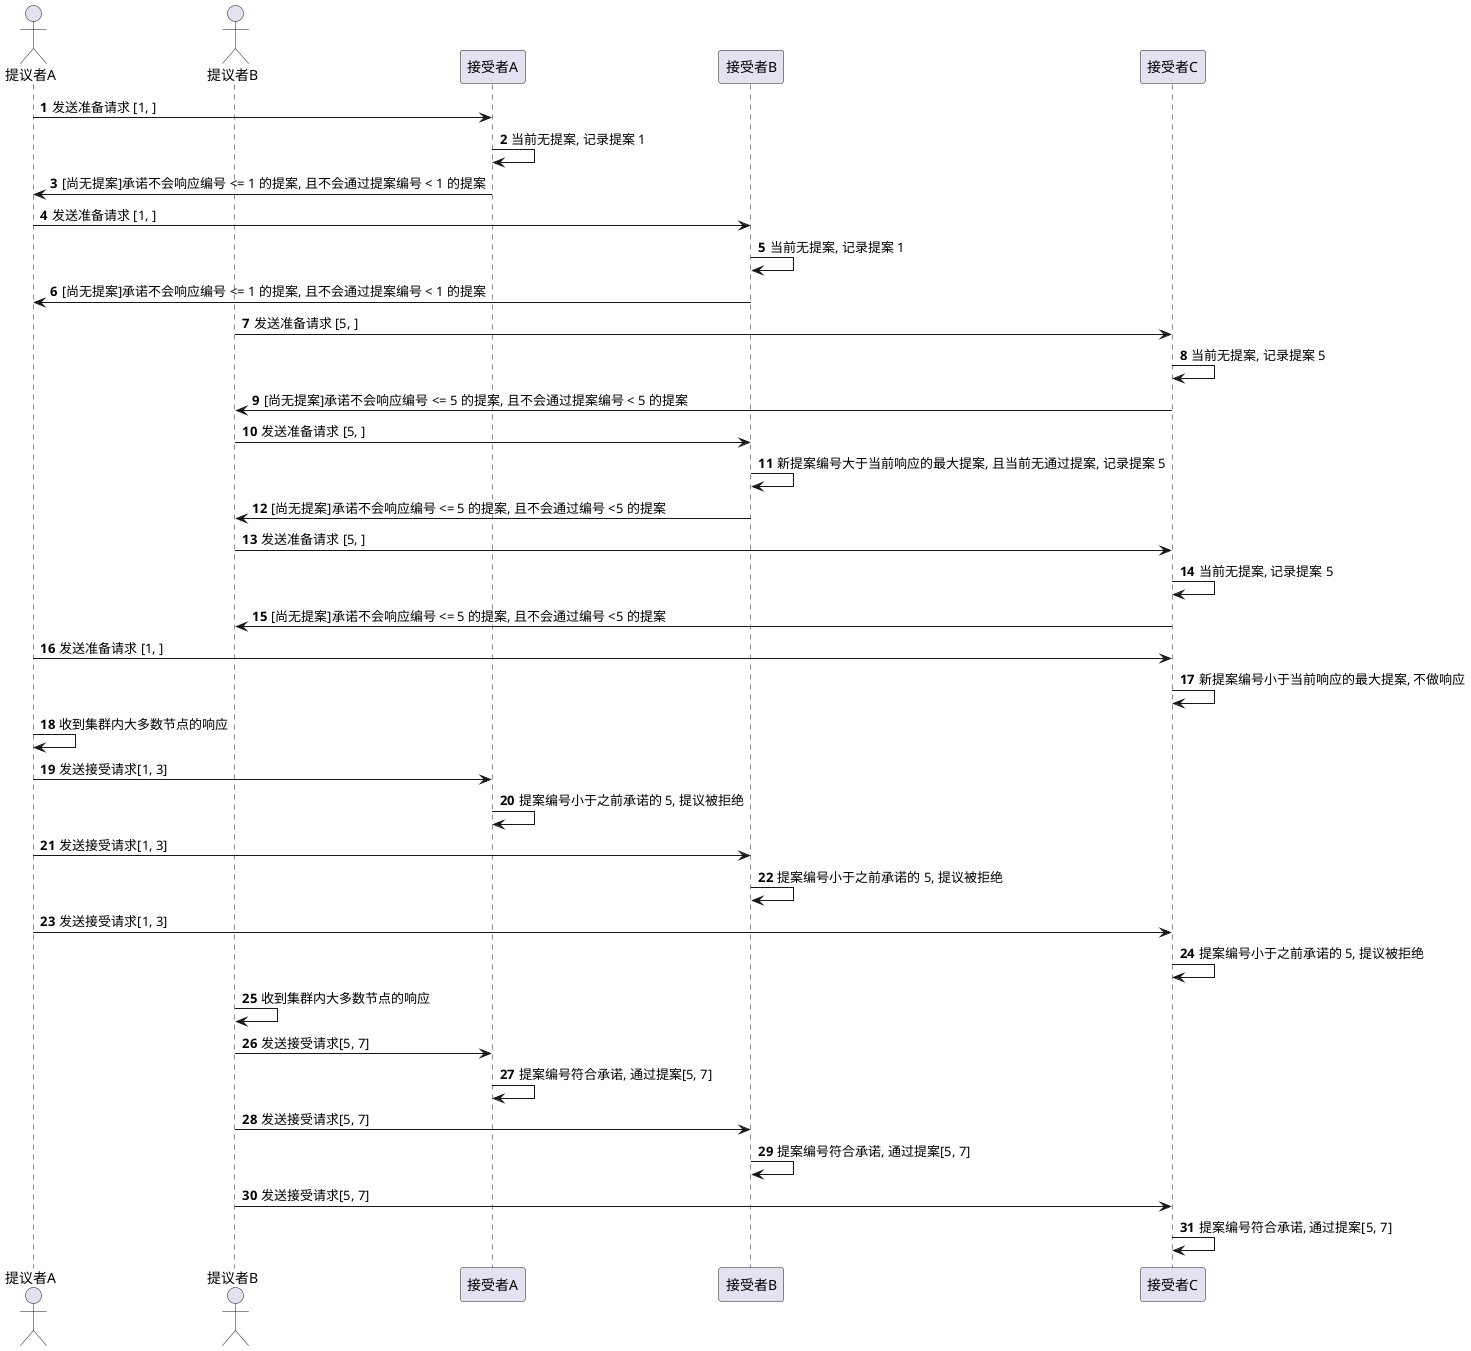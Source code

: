 @startuml

autonumber

actor 提议者A
actor 提议者B

提议者A -> 接受者A: 发送准备请求 [1, ]
接受者A -> 接受者A: 当前无提案, 记录提案 1
接受者A -> 提议者A: [尚无提案]承诺不会响应编号 <= 1 的提案, 且不会通过提案编号 < 1 的提案

提议者A -> 接受者B: 发送准备请求 [1, ]
接受者B -> 接受者B: 当前无提案, 记录提案 1
接受者B -> 提议者A: [尚无提案]承诺不会响应编号 <= 1 的提案, 且不会通过提案编号 < 1 的提案

提议者B -> 接受者C: 发送准备请求 [5, ]
接受者C -> 接受者C: 当前无提案, 记录提案 5
接受者C -> 提议者B: [尚无提案]承诺不会响应编号 <= 5 的提案, 且不会通过提案编号 < 5 的提案

提议者B -> 接受者B: 发送准备请求 [5, ]
接受者B -> 接受者B: 新提案编号大于当前响应的最大提案, 且当前无通过提案, 记录提案 5
接受者B -> 提议者B: [尚无提案]承诺不会响应编号 <= 5 的提案, 且不会通过编号 <5 的提案

提议者B -> 接受者C: 发送准备请求 [5, ]
接受者C -> 接受者C: 当前无提案, 记录提案 5
接受者C -> 提议者B: [尚无提案]承诺不会响应编号 <= 5 的提案, 且不会通过编号 <5 的提案

提议者A -> 接受者C: 发送准备请求 [1, ]
接受者C -> 接受者C: 新提案编号小于当前响应的最大提案, 不做响应

提议者A -> 提议者A: 收到集群内大多数节点的响应

提议者A -> 接受者A: 发送接受请求[1, 3]
接受者A -> 接受者A: 提案编号小于之前承诺的 5, 提议被拒绝

提议者A -> 接受者B: 发送接受请求[1, 3]
接受者B -> 接受者B: 提案编号小于之前承诺的 5, 提议被拒绝

提议者A -> 接受者C: 发送接受请求[1, 3]
接受者C -> 接受者C: 提案编号小于之前承诺的 5, 提议被拒绝

提议者B -> 提议者B: 收到集群内大多数节点的响应

提议者B -> 接受者A: 发送接受请求[5, 7]
接受者A -> 接受者A: 提案编号符合承诺, 通过提案[5, 7]

提议者B -> 接受者B: 发送接受请求[5, 7]
接受者B -> 接受者B: 提案编号符合承诺, 通过提案[5, 7]

提议者B -> 接受者C: 发送接受请求[5, 7]
接受者C -> 接受者C: 提案编号符合承诺, 通过提案[5, 7]
@enduml